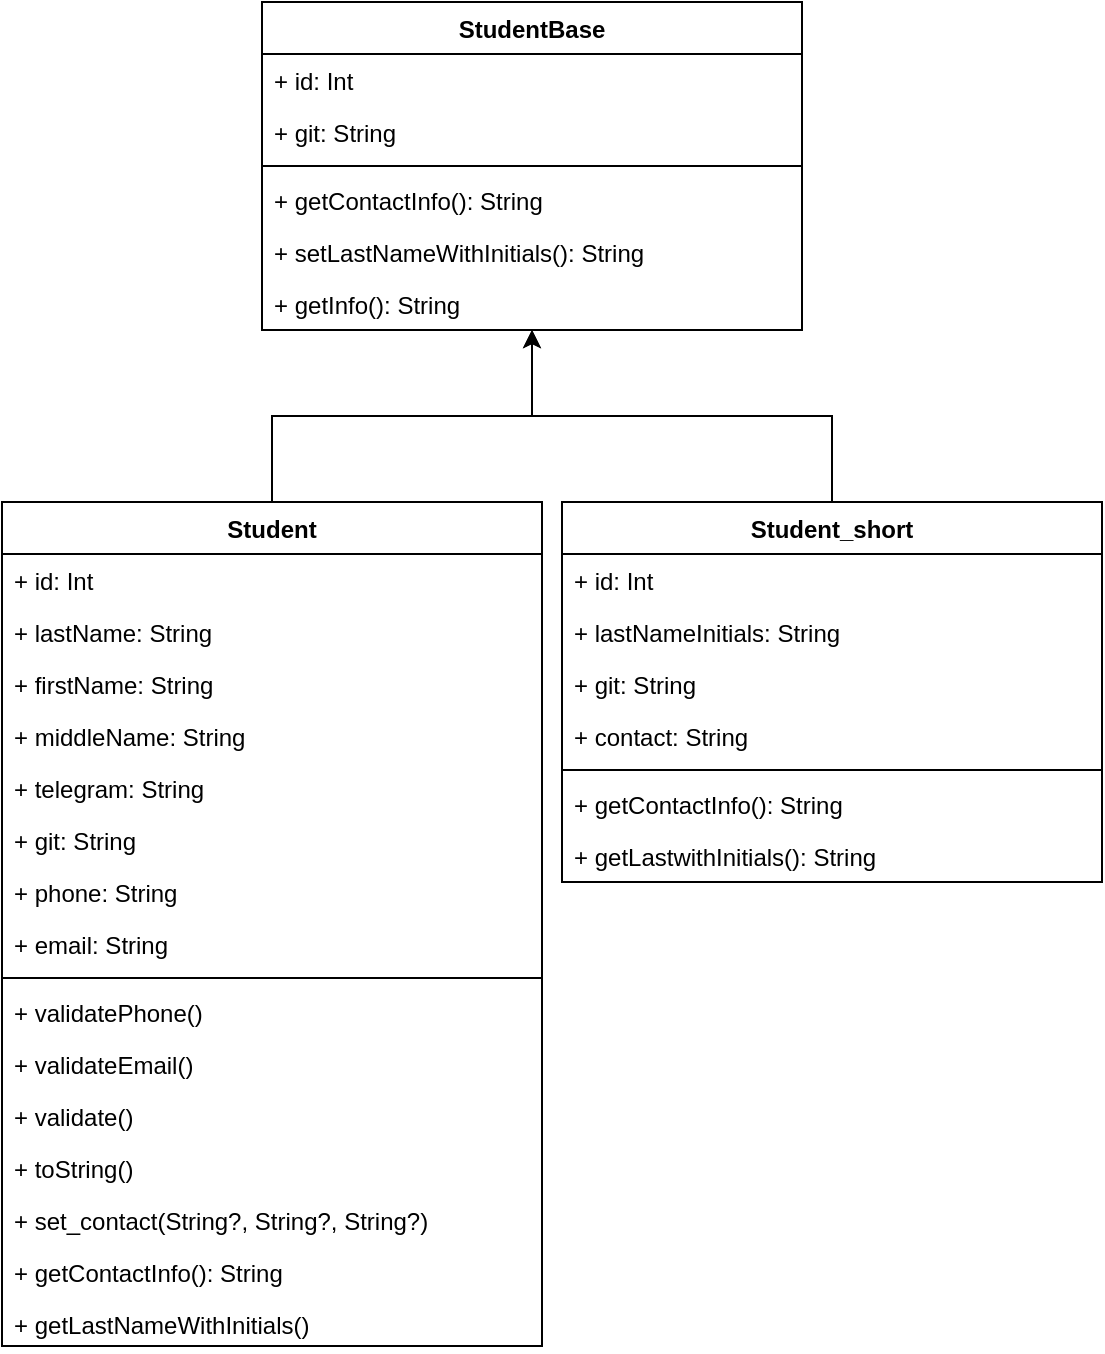 <mxfile version="24.8.0">
  <diagram name="Страница — 1" id="OEiigJ_LDeHHqjAKW3oP">
    <mxGraphModel dx="682" dy="1750" grid="1" gridSize="10" guides="1" tooltips="1" connect="1" arrows="1" fold="1" page="1" pageScale="1" pageWidth="827" pageHeight="1169" math="0" shadow="0">
      <root>
        <mxCell id="0" />
        <mxCell id="1" parent="0" />
        <mxCell id="ZgsBJspctZP0GLaIk4yM-1" value="StudentBase" style="swimlane;fontStyle=1;align=center;verticalAlign=top;childLayout=stackLayout;horizontal=1;startSize=26;horizontalStack=0;resizeParent=1;resizeParentMax=0;resizeLast=0;collapsible=1;marginBottom=0;whiteSpace=wrap;html=1;" parent="1" vertex="1">
          <mxGeometry x="500" y="-10" width="270" height="164" as="geometry" />
        </mxCell>
        <mxCell id="ZgsBJspctZP0GLaIk4yM-2" value="+ id: Int" style="text;strokeColor=none;fillColor=none;align=left;verticalAlign=top;spacingLeft=4;spacingRight=4;overflow=hidden;rotatable=0;points=[[0,0.5],[1,0.5]];portConstraint=eastwest;whiteSpace=wrap;html=1;" parent="ZgsBJspctZP0GLaIk4yM-1" vertex="1">
          <mxGeometry y="26" width="270" height="26" as="geometry" />
        </mxCell>
        <mxCell id="ZgsBJspctZP0GLaIk4yM-10" value="+ git: String" style="text;strokeColor=none;fillColor=none;align=left;verticalAlign=top;spacingLeft=4;spacingRight=4;overflow=hidden;rotatable=0;points=[[0,0.5],[1,0.5]];portConstraint=eastwest;whiteSpace=wrap;html=1;" parent="ZgsBJspctZP0GLaIk4yM-1" vertex="1">
          <mxGeometry y="52" width="270" height="26" as="geometry" />
        </mxCell>
        <mxCell id="ZgsBJspctZP0GLaIk4yM-3" value="" style="line;strokeWidth=1;fillColor=none;align=left;verticalAlign=middle;spacingTop=-1;spacingLeft=3;spacingRight=3;rotatable=0;labelPosition=right;points=[];portConstraint=eastwest;strokeColor=inherit;" parent="ZgsBJspctZP0GLaIk4yM-1" vertex="1">
          <mxGeometry y="78" width="270" height="8" as="geometry" />
        </mxCell>
        <mxCell id="ZgsBJspctZP0GLaIk4yM-15" value="+ getContactInfo(): String&amp;nbsp;" style="text;strokeColor=none;fillColor=none;align=left;verticalAlign=top;spacingLeft=4;spacingRight=4;overflow=hidden;rotatable=0;points=[[0,0.5],[1,0.5]];portConstraint=eastwest;whiteSpace=wrap;html=1;" parent="ZgsBJspctZP0GLaIk4yM-1" vertex="1">
          <mxGeometry y="86" width="270" height="26" as="geometry" />
        </mxCell>
        <mxCell id="ZgsBJspctZP0GLaIk4yM-4" value="+ setLastNameWithInitials(): String" style="text;strokeColor=none;fillColor=none;align=left;verticalAlign=top;spacingLeft=4;spacingRight=4;overflow=hidden;rotatable=0;points=[[0,0.5],[1,0.5]];portConstraint=eastwest;whiteSpace=wrap;html=1;" parent="ZgsBJspctZP0GLaIk4yM-1" vertex="1">
          <mxGeometry y="112" width="270" height="26" as="geometry" />
        </mxCell>
        <mxCell id="ZgsBJspctZP0GLaIk4yM-14" value="+ getInfo(): String" style="text;strokeColor=none;fillColor=none;align=left;verticalAlign=top;spacingLeft=4;spacingRight=4;overflow=hidden;rotatable=0;points=[[0,0.5],[1,0.5]];portConstraint=eastwest;whiteSpace=wrap;html=1;" parent="ZgsBJspctZP0GLaIk4yM-1" vertex="1">
          <mxGeometry y="138" width="270" height="26" as="geometry" />
        </mxCell>
        <mxCell id="g5lXp61g3klWdxA62hXG-40" style="edgeStyle=orthogonalEdgeStyle;rounded=0;orthogonalLoop=1;jettySize=auto;html=1;" edge="1" parent="1" source="g5lXp61g3klWdxA62hXG-3" target="ZgsBJspctZP0GLaIk4yM-1">
          <mxGeometry relative="1" as="geometry" />
        </mxCell>
        <mxCell id="g5lXp61g3klWdxA62hXG-3" value="Student" style="swimlane;fontStyle=1;align=center;verticalAlign=top;childLayout=stackLayout;horizontal=1;startSize=26;horizontalStack=0;resizeParent=1;resizeParentMax=0;resizeLast=0;collapsible=1;marginBottom=0;whiteSpace=wrap;html=1;" vertex="1" parent="1">
          <mxGeometry x="370" y="240" width="270" height="422" as="geometry">
            <mxRectangle x="370" y="240" width="80" height="30" as="alternateBounds" />
          </mxGeometry>
        </mxCell>
        <mxCell id="g5lXp61g3klWdxA62hXG-4" value="+ id: Int" style="text;strokeColor=none;fillColor=none;align=left;verticalAlign=top;spacingLeft=4;spacingRight=4;overflow=hidden;rotatable=0;points=[[0,0.5],[1,0.5]];portConstraint=eastwest;whiteSpace=wrap;html=1;" vertex="1" parent="g5lXp61g3klWdxA62hXG-3">
          <mxGeometry y="26" width="270" height="26" as="geometry" />
        </mxCell>
        <mxCell id="g5lXp61g3klWdxA62hXG-5" value="+ lastName: String" style="text;strokeColor=none;fillColor=none;align=left;verticalAlign=top;spacingLeft=4;spacingRight=4;overflow=hidden;rotatable=0;points=[[0,0.5],[1,0.5]];portConstraint=eastwest;whiteSpace=wrap;html=1;" vertex="1" parent="g5lXp61g3klWdxA62hXG-3">
          <mxGeometry y="52" width="270" height="26" as="geometry" />
        </mxCell>
        <mxCell id="g5lXp61g3klWdxA62hXG-6" value="+ firstName: String" style="text;strokeColor=none;fillColor=none;align=left;verticalAlign=top;spacingLeft=4;spacingRight=4;overflow=hidden;rotatable=0;points=[[0,0.5],[1,0.5]];portConstraint=eastwest;whiteSpace=wrap;html=1;" vertex="1" parent="g5lXp61g3klWdxA62hXG-3">
          <mxGeometry y="78" width="270" height="26" as="geometry" />
        </mxCell>
        <mxCell id="g5lXp61g3klWdxA62hXG-7" value="+ middleName: String" style="text;strokeColor=none;fillColor=none;align=left;verticalAlign=top;spacingLeft=4;spacingRight=4;overflow=hidden;rotatable=0;points=[[0,0.5],[1,0.5]];portConstraint=eastwest;whiteSpace=wrap;html=1;" vertex="1" parent="g5lXp61g3klWdxA62hXG-3">
          <mxGeometry y="104" width="270" height="26" as="geometry" />
        </mxCell>
        <mxCell id="g5lXp61g3klWdxA62hXG-8" value="+ telegram: String" style="text;strokeColor=none;fillColor=none;align=left;verticalAlign=top;spacingLeft=4;spacingRight=4;overflow=hidden;rotatable=0;points=[[0,0.5],[1,0.5]];portConstraint=eastwest;whiteSpace=wrap;html=1;" vertex="1" parent="g5lXp61g3klWdxA62hXG-3">
          <mxGeometry y="130" width="270" height="26" as="geometry" />
        </mxCell>
        <mxCell id="g5lXp61g3klWdxA62hXG-9" value="+ git: String" style="text;strokeColor=none;fillColor=none;align=left;verticalAlign=top;spacingLeft=4;spacingRight=4;overflow=hidden;rotatable=0;points=[[0,0.5],[1,0.5]];portConstraint=eastwest;whiteSpace=wrap;html=1;" vertex="1" parent="g5lXp61g3klWdxA62hXG-3">
          <mxGeometry y="156" width="270" height="26" as="geometry" />
        </mxCell>
        <mxCell id="g5lXp61g3klWdxA62hXG-10" value="+ phone: String" style="text;strokeColor=none;fillColor=none;align=left;verticalAlign=top;spacingLeft=4;spacingRight=4;overflow=hidden;rotatable=0;points=[[0,0.5],[1,0.5]];portConstraint=eastwest;whiteSpace=wrap;html=1;" vertex="1" parent="g5lXp61g3klWdxA62hXG-3">
          <mxGeometry y="182" width="270" height="26" as="geometry" />
        </mxCell>
        <mxCell id="g5lXp61g3klWdxA62hXG-11" value="+ email: String" style="text;strokeColor=none;fillColor=none;align=left;verticalAlign=top;spacingLeft=4;spacingRight=4;overflow=hidden;rotatable=0;points=[[0,0.5],[1,0.5]];portConstraint=eastwest;whiteSpace=wrap;html=1;" vertex="1" parent="g5lXp61g3klWdxA62hXG-3">
          <mxGeometry y="208" width="270" height="26" as="geometry" />
        </mxCell>
        <mxCell id="g5lXp61g3klWdxA62hXG-12" value="" style="line;strokeWidth=1;fillColor=none;align=left;verticalAlign=middle;spacingTop=-1;spacingLeft=3;spacingRight=3;rotatable=0;labelPosition=right;points=[];portConstraint=eastwest;strokeColor=inherit;" vertex="1" parent="g5lXp61g3klWdxA62hXG-3">
          <mxGeometry y="234" width="270" height="8" as="geometry" />
        </mxCell>
        <mxCell id="g5lXp61g3klWdxA62hXG-36" value="+ validatePhone()&amp;nbsp;" style="text;strokeColor=none;fillColor=none;align=left;verticalAlign=top;spacingLeft=4;spacingRight=4;overflow=hidden;rotatable=0;points=[[0,0.5],[1,0.5]];portConstraint=eastwest;whiteSpace=wrap;html=1;" vertex="1" parent="g5lXp61g3klWdxA62hXG-3">
          <mxGeometry y="242" width="270" height="26" as="geometry" />
        </mxCell>
        <mxCell id="g5lXp61g3klWdxA62hXG-37" value="+ validateEmail()&amp;nbsp;" style="text;strokeColor=none;fillColor=none;align=left;verticalAlign=top;spacingLeft=4;spacingRight=4;overflow=hidden;rotatable=0;points=[[0,0.5],[1,0.5]];portConstraint=eastwest;whiteSpace=wrap;html=1;" vertex="1" parent="g5lXp61g3klWdxA62hXG-3">
          <mxGeometry y="268" width="270" height="26" as="geometry" />
        </mxCell>
        <mxCell id="g5lXp61g3klWdxA62hXG-13" value="+ validate()&amp;nbsp;" style="text;strokeColor=none;fillColor=none;align=left;verticalAlign=top;spacingLeft=4;spacingRight=4;overflow=hidden;rotatable=0;points=[[0,0.5],[1,0.5]];portConstraint=eastwest;whiteSpace=wrap;html=1;" vertex="1" parent="g5lXp61g3klWdxA62hXG-3">
          <mxGeometry y="294" width="270" height="26" as="geometry" />
        </mxCell>
        <mxCell id="g5lXp61g3klWdxA62hXG-14" value="+ toString()" style="text;strokeColor=none;fillColor=none;align=left;verticalAlign=top;spacingLeft=4;spacingRight=4;overflow=hidden;rotatable=0;points=[[0,0.5],[1,0.5]];portConstraint=eastwest;whiteSpace=wrap;html=1;" vertex="1" parent="g5lXp61g3klWdxA62hXG-3">
          <mxGeometry y="320" width="270" height="26" as="geometry" />
        </mxCell>
        <mxCell id="g5lXp61g3klWdxA62hXG-15" value="+ set_contact(String?, String?, String?)" style="text;strokeColor=none;fillColor=none;align=left;verticalAlign=top;spacingLeft=4;spacingRight=4;overflow=hidden;rotatable=0;points=[[0,0.5],[1,0.5]];portConstraint=eastwest;whiteSpace=wrap;html=1;" vertex="1" parent="g5lXp61g3klWdxA62hXG-3">
          <mxGeometry y="346" width="270" height="26" as="geometry" />
        </mxCell>
        <mxCell id="g5lXp61g3klWdxA62hXG-38" value="+ getContactInfo(): String" style="text;strokeColor=none;fillColor=none;align=left;verticalAlign=top;spacingLeft=4;spacingRight=4;overflow=hidden;rotatable=0;points=[[0,0.5],[1,0.5]];portConstraint=eastwest;whiteSpace=wrap;html=1;" vertex="1" parent="g5lXp61g3klWdxA62hXG-3">
          <mxGeometry y="372" width="270" height="26" as="geometry" />
        </mxCell>
        <mxCell id="g5lXp61g3klWdxA62hXG-39" value="+ getLastNameWithInitials()" style="text;strokeColor=none;fillColor=none;align=left;verticalAlign=top;spacingLeft=4;spacingRight=4;overflow=hidden;rotatable=0;points=[[0,0.5],[1,0.5]];portConstraint=eastwest;whiteSpace=wrap;html=1;" vertex="1" parent="g5lXp61g3klWdxA62hXG-3">
          <mxGeometry y="398" width="270" height="24" as="geometry" />
        </mxCell>
        <mxCell id="g5lXp61g3klWdxA62hXG-41" style="edgeStyle=orthogonalEdgeStyle;rounded=0;orthogonalLoop=1;jettySize=auto;html=1;" edge="1" parent="1" source="g5lXp61g3klWdxA62hXG-23" target="ZgsBJspctZP0GLaIk4yM-1">
          <mxGeometry relative="1" as="geometry" />
        </mxCell>
        <mxCell id="g5lXp61g3klWdxA62hXG-23" value="Student_short" style="swimlane;fontStyle=1;align=center;verticalAlign=top;childLayout=stackLayout;horizontal=1;startSize=26;horizontalStack=0;resizeParent=1;resizeParentMax=0;resizeLast=0;collapsible=1;marginBottom=0;whiteSpace=wrap;html=1;" vertex="1" parent="1">
          <mxGeometry x="650" y="240" width="270" height="190" as="geometry">
            <mxRectangle x="370" y="240" width="80" height="30" as="alternateBounds" />
          </mxGeometry>
        </mxCell>
        <mxCell id="g5lXp61g3klWdxA62hXG-24" value="+ id: Int" style="text;strokeColor=none;fillColor=none;align=left;verticalAlign=top;spacingLeft=4;spacingRight=4;overflow=hidden;rotatable=0;points=[[0,0.5],[1,0.5]];portConstraint=eastwest;whiteSpace=wrap;html=1;" vertex="1" parent="g5lXp61g3klWdxA62hXG-23">
          <mxGeometry y="26" width="270" height="26" as="geometry" />
        </mxCell>
        <mxCell id="g5lXp61g3klWdxA62hXG-25" value="+ lastNameInitials: String" style="text;strokeColor=none;fillColor=none;align=left;verticalAlign=top;spacingLeft=4;spacingRight=4;overflow=hidden;rotatable=0;points=[[0,0.5],[1,0.5]];portConstraint=eastwest;whiteSpace=wrap;html=1;" vertex="1" parent="g5lXp61g3klWdxA62hXG-23">
          <mxGeometry y="52" width="270" height="26" as="geometry" />
        </mxCell>
        <mxCell id="g5lXp61g3klWdxA62hXG-29" value="+ git: String" style="text;strokeColor=none;fillColor=none;align=left;verticalAlign=top;spacingLeft=4;spacingRight=4;overflow=hidden;rotatable=0;points=[[0,0.5],[1,0.5]];portConstraint=eastwest;whiteSpace=wrap;html=1;" vertex="1" parent="g5lXp61g3klWdxA62hXG-23">
          <mxGeometry y="78" width="270" height="26" as="geometry" />
        </mxCell>
        <mxCell id="g5lXp61g3klWdxA62hXG-31" value="+ contact: String" style="text;strokeColor=none;fillColor=none;align=left;verticalAlign=top;spacingLeft=4;spacingRight=4;overflow=hidden;rotatable=0;points=[[0,0.5],[1,0.5]];portConstraint=eastwest;whiteSpace=wrap;html=1;" vertex="1" parent="g5lXp61g3klWdxA62hXG-23">
          <mxGeometry y="104" width="270" height="26" as="geometry" />
        </mxCell>
        <mxCell id="g5lXp61g3klWdxA62hXG-32" value="" style="line;strokeWidth=1;fillColor=none;align=left;verticalAlign=middle;spacingTop=-1;spacingLeft=3;spacingRight=3;rotatable=0;labelPosition=right;points=[];portConstraint=eastwest;strokeColor=inherit;" vertex="1" parent="g5lXp61g3klWdxA62hXG-23">
          <mxGeometry y="130" width="270" height="8" as="geometry" />
        </mxCell>
        <mxCell id="g5lXp61g3klWdxA62hXG-33" value="+ getContactInfo(): String" style="text;strokeColor=none;fillColor=none;align=left;verticalAlign=top;spacingLeft=4;spacingRight=4;overflow=hidden;rotatable=0;points=[[0,0.5],[1,0.5]];portConstraint=eastwest;whiteSpace=wrap;html=1;" vertex="1" parent="g5lXp61g3klWdxA62hXG-23">
          <mxGeometry y="138" width="270" height="26" as="geometry" />
        </mxCell>
        <mxCell id="g5lXp61g3klWdxA62hXG-35" value="+ getLastwithInitials(): String" style="text;strokeColor=none;fillColor=none;align=left;verticalAlign=top;spacingLeft=4;spacingRight=4;overflow=hidden;rotatable=0;points=[[0,0.5],[1,0.5]];portConstraint=eastwest;whiteSpace=wrap;html=1;" vertex="1" parent="g5lXp61g3klWdxA62hXG-23">
          <mxGeometry y="164" width="270" height="26" as="geometry" />
        </mxCell>
      </root>
    </mxGraphModel>
  </diagram>
</mxfile>
